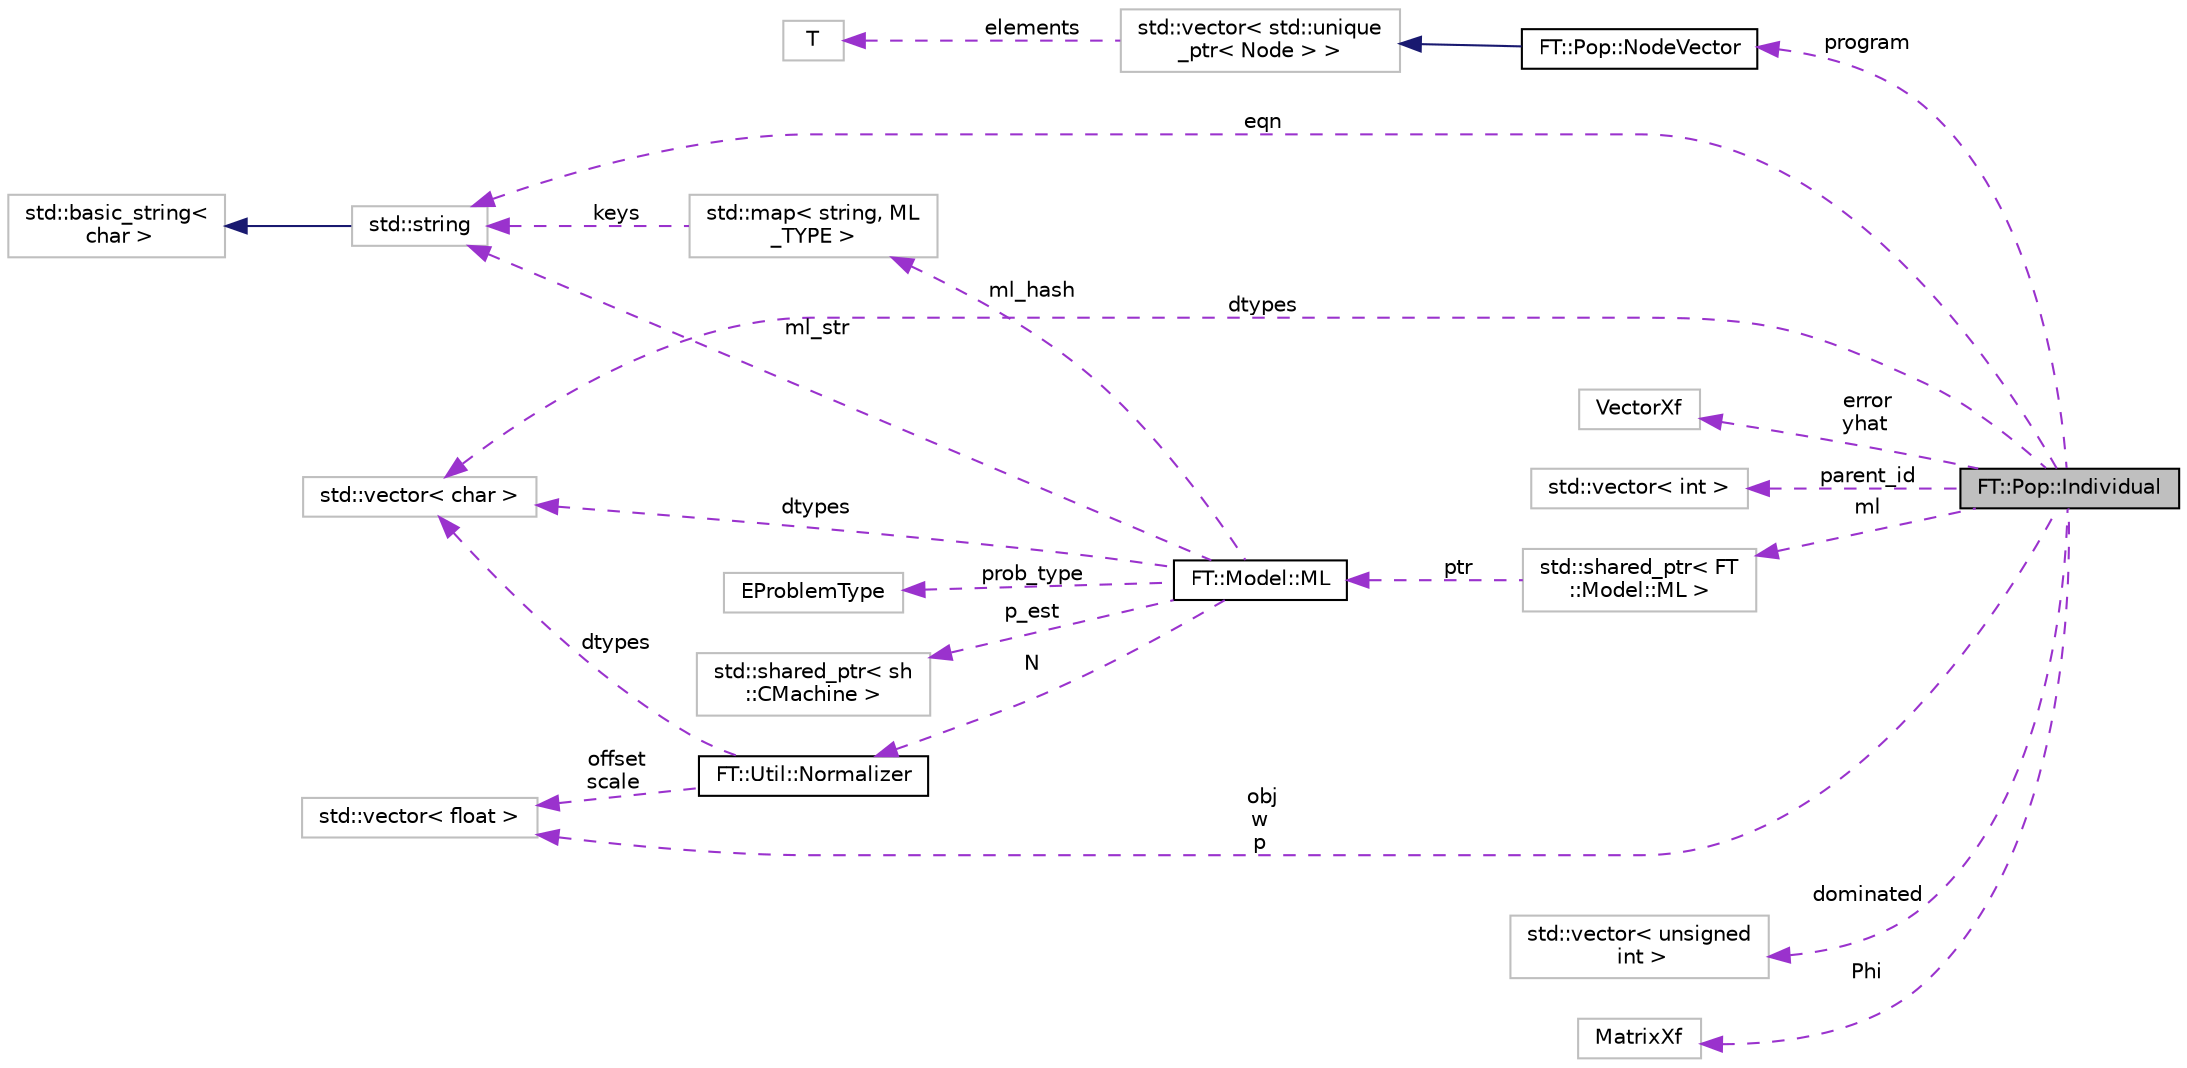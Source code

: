 digraph "FT::Pop::Individual"
{
 // LATEX_PDF_SIZE
  edge [fontname="Helvetica",fontsize="10",labelfontname="Helvetica",labelfontsize="10"];
  node [fontname="Helvetica",fontsize="10",shape=record];
  rankdir="LR";
  Node1 [label="FT::Pop::Individual",height=0.2,width=0.4,color="black", fillcolor="grey75", style="filled", fontcolor="black",tooltip="individual programs in the population"];
  Node2 -> Node1 [dir="back",color="darkorchid3",fontsize="10",style="dashed",label=" program" ,fontname="Helvetica"];
  Node2 [label="FT::Pop::NodeVector",height=0.2,width=0.4,color="black", fillcolor="white", style="filled",URL="$d5/daf/structFT_1_1Pop_1_1NodeVector.html",tooltip="an extension of a vector of unique pointers to nodes"];
  Node3 -> Node2 [dir="back",color="midnightblue",fontsize="10",style="solid",fontname="Helvetica"];
  Node3 [label="std::vector\< std::unique\l_ptr\< Node \> \>",height=0.2,width=0.4,color="grey75", fillcolor="white", style="filled",tooltip="STL class."];
  Node4 -> Node3 [dir="back",color="darkorchid3",fontsize="10",style="dashed",label=" elements" ,fontname="Helvetica"];
  Node4 [label="T",height=0.2,width=0.4,color="grey75", fillcolor="white", style="filled",tooltip=" "];
  Node5 -> Node1 [dir="back",color="darkorchid3",fontsize="10",style="dashed",label=" dtypes" ,fontname="Helvetica"];
  Node5 [label="std::vector\< char \>",height=0.2,width=0.4,color="grey75", fillcolor="white", style="filled",tooltip=" "];
  Node6 -> Node1 [dir="back",color="darkorchid3",fontsize="10",style="dashed",label=" eqn" ,fontname="Helvetica"];
  Node6 [label="std::string",height=0.2,width=0.4,color="grey75", fillcolor="white", style="filled",tooltip="STL class."];
  Node7 -> Node6 [dir="back",color="midnightblue",fontsize="10",style="solid",fontname="Helvetica"];
  Node7 [label="std::basic_string\<\l char \>",height=0.2,width=0.4,color="grey75", fillcolor="white", style="filled",tooltip="STL class."];
  Node8 -> Node1 [dir="back",color="darkorchid3",fontsize="10",style="dashed",label=" error\nyhat" ,fontname="Helvetica"];
  Node8 [label="VectorXf",height=0.2,width=0.4,color="grey75", fillcolor="white", style="filled",tooltip=" "];
  Node9 -> Node1 [dir="back",color="darkorchid3",fontsize="10",style="dashed",label=" parent_id" ,fontname="Helvetica"];
  Node9 [label="std::vector\< int \>",height=0.2,width=0.4,color="grey75", fillcolor="white", style="filled",tooltip=" "];
  Node10 -> Node1 [dir="back",color="darkorchid3",fontsize="10",style="dashed",label=" obj\nw\np" ,fontname="Helvetica"];
  Node10 [label="std::vector\< float \>",height=0.2,width=0.4,color="grey75", fillcolor="white", style="filled",tooltip=" "];
  Node11 -> Node1 [dir="back",color="darkorchid3",fontsize="10",style="dashed",label=" ml" ,fontname="Helvetica"];
  Node11 [label="std::shared_ptr\< FT\l::Model::ML \>",height=0.2,width=0.4,color="grey75", fillcolor="white", style="filled",tooltip=" "];
  Node12 -> Node11 [dir="back",color="darkorchid3",fontsize="10",style="dashed",label=" ptr" ,fontname="Helvetica"];
  Node12 [label="FT::Model::ML",height=0.2,width=0.4,color="black", fillcolor="white", style="filled",URL="$dd/d6f/classFT_1_1Model_1_1ML.html",tooltip="class that specifies the machine learning algorithm to pair with Feat."];
  Node5 -> Node12 [dir="back",color="darkorchid3",fontsize="10",style="dashed",label=" dtypes" ,fontname="Helvetica"];
  Node13 -> Node12 [dir="back",color="darkorchid3",fontsize="10",style="dashed",label=" N" ,fontname="Helvetica"];
  Node13 [label="FT::Util::Normalizer",height=0.2,width=0.4,color="black", fillcolor="white", style="filled",URL="$dd/d51/structFT_1_1Util_1_1Normalizer.html",tooltip="normalizes a matrix to unit variance, 0 mean centered."];
  Node5 -> Node13 [dir="back",color="darkorchid3",fontsize="10",style="dashed",label=" dtypes" ,fontname="Helvetica"];
  Node10 -> Node13 [dir="back",color="darkorchid3",fontsize="10",style="dashed",label=" offset\nscale" ,fontname="Helvetica"];
  Node14 -> Node12 [dir="back",color="darkorchid3",fontsize="10",style="dashed",label=" prob_type" ,fontname="Helvetica"];
  Node14 [label="EProblemType",height=0.2,width=0.4,color="grey75", fillcolor="white", style="filled",tooltip=" "];
  Node15 -> Node12 [dir="back",color="darkorchid3",fontsize="10",style="dashed",label=" p_est" ,fontname="Helvetica"];
  Node15 [label="std::shared_ptr\< sh\l::CMachine \>",height=0.2,width=0.4,color="grey75", fillcolor="white", style="filled",tooltip=" "];
  Node6 -> Node12 [dir="back",color="darkorchid3",fontsize="10",style="dashed",label=" ml_str" ,fontname="Helvetica"];
  Node16 -> Node12 [dir="back",color="darkorchid3",fontsize="10",style="dashed",label=" ml_hash" ,fontname="Helvetica"];
  Node16 [label="std::map\< string, ML\l_TYPE \>",height=0.2,width=0.4,color="grey75", fillcolor="white", style="filled",tooltip=" "];
  Node6 -> Node16 [dir="back",color="darkorchid3",fontsize="10",style="dashed",label=" keys" ,fontname="Helvetica"];
  Node17 -> Node1 [dir="back",color="darkorchid3",fontsize="10",style="dashed",label=" dominated" ,fontname="Helvetica"];
  Node17 [label="std::vector\< unsigned\l int \>",height=0.2,width=0.4,color="grey75", fillcolor="white", style="filled",tooltip=" "];
  Node18 -> Node1 [dir="back",color="darkorchid3",fontsize="10",style="dashed",label=" Phi" ,fontname="Helvetica"];
  Node18 [label="MatrixXf",height=0.2,width=0.4,color="grey75", fillcolor="white", style="filled",tooltip=" "];
}
